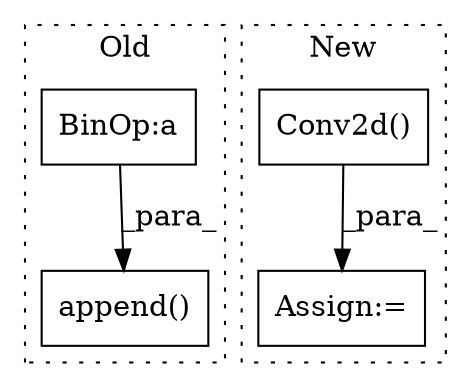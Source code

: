 digraph G {
subgraph cluster0 {
1 [label="append()" a="75" s="1504,1568" l="14,1" shape="box"];
4 [label="BinOp:a" a="82" s="1539" l="5" shape="box"];
label = "Old";
style="dotted";
}
subgraph cluster1 {
2 [label="Conv2d()" a="75" s="2371,2404" l="10,59" shape="box"];
3 [label="Assign:=" a="68" s="2368" l="3" shape="box"];
label = "New";
style="dotted";
}
2 -> 3 [label="_para_"];
4 -> 1 [label="_para_"];
}